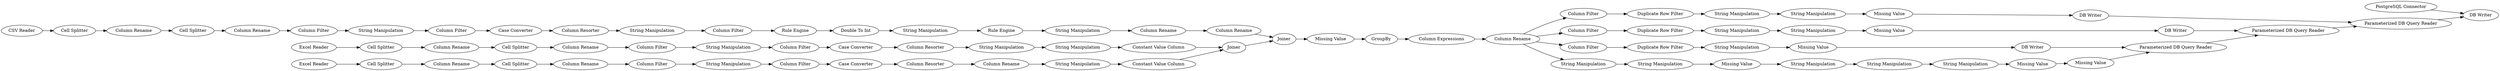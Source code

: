 digraph {
	"-85542383706640382_58" [label="Column Resorter"]
	"-85542383706640382_42" [label="Excel Reader"]
	"-85542383706640382_63" [label="Column Filter"]
	"-85542383706640382_50" [label="Column Filter"]
	"-85542383706640382_76" [label="String Manipulation"]
	"-85542383706640382_105" [label="Duplicate Row Filter"]
	"-85542383706640382_117" [label="Column Expressions"]
	"-85542383706640382_73" [label="String Manipulation"]
	"-85542383706640382_43" [label="Cell Splitter"]
	"-85542383706640382_65" [label="Column Rename"]
	"-85542383706640382_137" [label="Parameterized DB Query Reader"]
	"-85542383706640382_108" [label="String Manipulation"]
	"-85542383706640382_62" [label="Column Rename"]
	"-85542383706640382_68" [label="String Manipulation"]
	"-85542383706640382_107" [label="String Manipulation"]
	"-85542383706640382_136" [label="Missing Value"]
	"-85542383706640382_140" [label="Parameterized DB Query Reader"]
	"-85542383706640382_56" [label="Cell Splitter"]
	"-85542383706640382_134" [label="Parameterized DB Query Reader"]
	"-85542383706640382_84" [label="Column Rename"]
	"-85542383706640382_52" [label="Case Converter"]
	"-85542383706640382_116" [label="Missing Value"]
	"-85542383706640382_85" [label="Column Rename"]
	"-85542383706640382_53" [label="Column Resorter"]
	"-85542383706640382_139" [label="Missing Value"]
	"-85542383706640382_41" [label="Excel Reader"]
	"-85542383706640382_72" [label=Joiner]
	"-85542383706640382_31" [label="String Manipulation"]
	"-5970689262946084150_1" [label="PostgreSQL Connector"]
	"-85542383706640382_138" [label="Missing Value"]
	"-85542383706640382_66" [label="Cell Splitter"]
	"-85542383706640382_115" [label="Constant Value Column"]
	"-85542383706640382_79" [label="Rule Engine"]
	"-85542383706640382_71" [label="Column Rename"]
	"-85542383706640382_74" [label="Column Rename"]
	"-85542383706640382_54" [label="Column Filter"]
	"-85542383706640382_110" [label="Column Filter"]
	"-85542383706640382_101" [label="Duplicate Row Filter"]
	"-85542383706640382_104" [label="DB Writer"]
	"-85542383706640382_78" [label="Column Filter"]
	"-85542383706640382_48" [label="Column Rename"]
	"-85542383706640382_124" [label="String Manipulation"]
	"-85542383706640382_142" [label="Missing Value"]
	"-85542383706640382_55" [label="Column Rename"]
	"-85542383706640382_143" [label="DB Writer"]
	"-85542383706640382_103" [label="String Manipulation"]
	"-85542383706640382_44" [label="Column Rename"]
	"-85542383706640382_46" [label="Column Filter"]
	"-85542383706640382_69" [label="Cell Splitter"]
	"-85542383706640382_59" [label="Cell Splitter"]
	"-85542383706640382_61" [label="Column Filter"]
	"-85542383706640382_99" [label=GroupBy]
	"-85542383706640382_83" [label="String Manipulation"]
	"-85542383706640382_75" [label="String Manipulation"]
	"-85542383706640382_106" [label="Column Filter"]
	"-85542383706640382_47" [label="Cell Splitter"]
	"-85542383706640382_49" [label="String Manipulation"]
	"-85542383706640382_122" [label="String Manipulation"]
	"-85542383706640382_15" [label="DB Writer"]
	"-85542383706640382_57" [label="String Manipulation"]
	"-85542383706640382_40" [label="CSV Reader"]
	"-85542383706640382_81" [label="Double To Int"]
	"-85542383706640382_70" [label="Column Resorter"]
	"-85542383706640382_82" [label="Rule Engine"]
	"-85542383706640382_125" [label="String Manipulation"]
	"-85542383706640382_123" [label="String Manipulation"]
	"-85542383706640382_113" [label="DB Writer"]
	"-85542383706640382_64" [label="Case Converter"]
	"-85542383706640382_119" [label="String Manipulation"]
	"-85542383706640382_118" [label="String Manipulation"]
	"-85542383706640382_114" [label="Constant Value Column"]
	"-85542383706640382_67" [label="Column Filter"]
	"-85542383706640382_141" [label="Missing Value"]
	"-85542383706640382_112" [label="Duplicate Row Filter"]
	"-85542383706640382_77" [label=Joiner]
	"-85542383706640382_100" [label="Column Rename"]
	"-85542383706640382_102" [label="Column Filter"]
	"-85542383706640382_60" [label="Case Converter"]
	"-85542383706640382_80" [label="String Manipulation"]
	"-85542383706640382_135" [label="Missing Value"]
	"-85542383706640382_121" [label="String Manipulation"]
	"-85542383706640382_115" -> "-85542383706640382_72"
	"-85542383706640382_141" -> "-85542383706640382_113"
	"-85542383706640382_114" -> "-85542383706640382_72"
	"-85542383706640382_61" -> "-85542383706640382_60"
	"-85542383706640382_118" -> "-85542383706640382_141"
	"-85542383706640382_101" -> "-85542383706640382_103"
	"-85542383706640382_48" -> "-85542383706640382_46"
	"-85542383706640382_80" -> "-85542383706640382_82"
	"-85542383706640382_122" -> "-85542383706640382_136"
	"-85542383706640382_82" -> "-85542383706640382_83"
	"-85542383706640382_67" -> "-85542383706640382_68"
	"-85542383706640382_50" -> "-85542383706640382_52"
	"-85542383706640382_103" -> "-85542383706640382_135"
	"-85542383706640382_41" -> "-85542383706640382_59"
	"-85542383706640382_68" -> "-85542383706640382_63"
	"-85542383706640382_116" -> "-85542383706640382_99"
	"-85542383706640382_108" -> "-85542383706640382_138"
	"-5970689262946084150_1" -> "-85542383706640382_143"
	"-85542383706640382_137" -> "-85542383706640382_140"
	"-85542383706640382_125" -> "-85542383706640382_139"
	"-85542383706640382_70" -> "-85542383706640382_31"
	"-85542383706640382_123" -> "-85542383706640382_124"
	"-85542383706640382_54" -> "-85542383706640382_57"
	"-85542383706640382_77" -> "-85542383706640382_116"
	"-85542383706640382_99" -> "-85542383706640382_117"
	"-85542383706640382_59" -> "-85542383706640382_55"
	"-85542383706640382_42" -> "-85542383706640382_43"
	"-85542383706640382_63" -> "-85542383706640382_64"
	"-85542383706640382_76" -> "-85542383706640382_115"
	"-85542383706640382_107" -> "-85542383706640382_108"
	"-85542383706640382_140" -> "-85542383706640382_143"
	"-85542383706640382_84" -> "-85542383706640382_85"
	"-85542383706640382_85" -> "-85542383706640382_77"
	"-85542383706640382_49" -> "-85542383706640382_50"
	"-85542383706640382_56" -> "-85542383706640382_62"
	"-85542383706640382_75" -> "-85542383706640382_114"
	"-85542383706640382_117" -> "-85542383706640382_100"
	"-85542383706640382_83" -> "-85542383706640382_84"
	"-85542383706640382_124" -> "-85542383706640382_125"
	"-85542383706640382_71" -> "-85542383706640382_67"
	"-85542383706640382_135" -> "-85542383706640382_15"
	"-85542383706640382_46" -> "-85542383706640382_49"
	"-85542383706640382_78" -> "-85542383706640382_79"
	"-85542383706640382_40" -> "-85542383706640382_66"
	"-85542383706640382_138" -> "-85542383706640382_104"
	"-85542383706640382_81" -> "-85542383706640382_80"
	"-85542383706640382_136" -> "-85542383706640382_123"
	"-85542383706640382_65" -> "-85542383706640382_69"
	"-85542383706640382_53" -> "-85542383706640382_73"
	"-85542383706640382_58" -> "-85542383706640382_74"
	"-85542383706640382_69" -> "-85542383706640382_71"
	"-85542383706640382_66" -> "-85542383706640382_65"
	"-85542383706640382_104" -> "-85542383706640382_137"
	"-85542383706640382_112" -> "-85542383706640382_119"
	"-85542383706640382_119" -> "-85542383706640382_118"
	"-85542383706640382_74" -> "-85542383706640382_75"
	"-85542383706640382_100" -> "-85542383706640382_121"
	"-85542383706640382_121" -> "-85542383706640382_122"
	"-85542383706640382_44" -> "-85542383706640382_47"
	"-85542383706640382_105" -> "-85542383706640382_107"
	"-85542383706640382_102" -> "-85542383706640382_101"
	"-85542383706640382_52" -> "-85542383706640382_53"
	"-85542383706640382_100" -> "-85542383706640382_110"
	"-85542383706640382_134" -> "-85542383706640382_137"
	"-85542383706640382_110" -> "-85542383706640382_112"
	"-85542383706640382_47" -> "-85542383706640382_48"
	"-85542383706640382_57" -> "-85542383706640382_61"
	"-85542383706640382_64" -> "-85542383706640382_70"
	"-85542383706640382_79" -> "-85542383706640382_81"
	"-85542383706640382_43" -> "-85542383706640382_44"
	"-85542383706640382_139" -> "-85542383706640382_142"
	"-85542383706640382_60" -> "-85542383706640382_58"
	"-85542383706640382_55" -> "-85542383706640382_56"
	"-85542383706640382_113" -> "-85542383706640382_140"
	"-85542383706640382_73" -> "-85542383706640382_76"
	"-85542383706640382_100" -> "-85542383706640382_106"
	"-85542383706640382_142" -> "-85542383706640382_134"
	"-85542383706640382_62" -> "-85542383706640382_54"
	"-85542383706640382_15" -> "-85542383706640382_134"
	"-85542383706640382_31" -> "-85542383706640382_78"
	"-85542383706640382_72" -> "-85542383706640382_77"
	"-85542383706640382_100" -> "-85542383706640382_102"
	"-85542383706640382_106" -> "-85542383706640382_105"
	rankdir=LR
}
